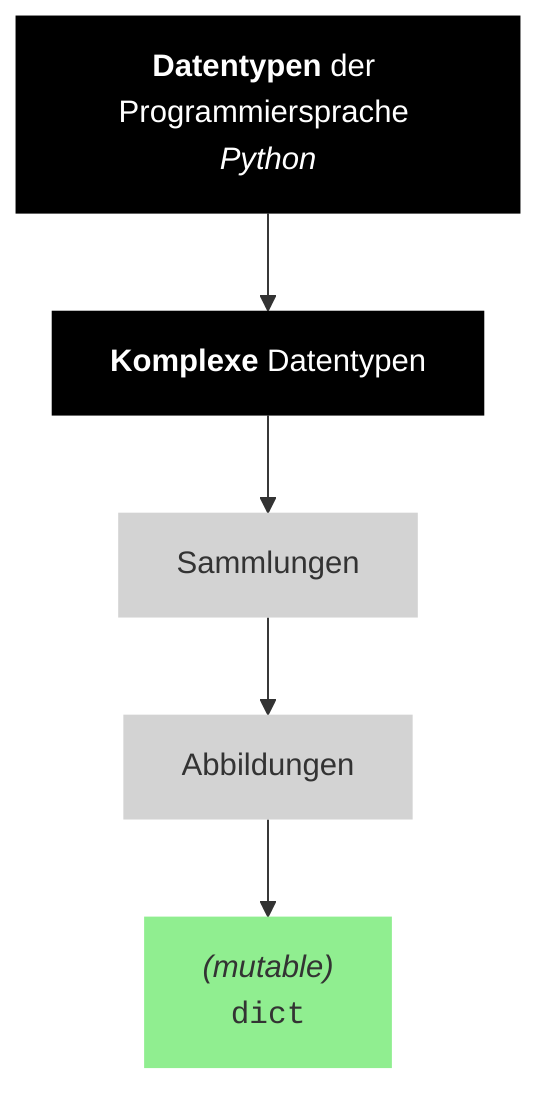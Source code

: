 flowchart TB
    
    Datentypen["<b>Datentypen</b> der Programmiersprache <i>Python</i>"]

    Datentypen --> Komplex["<b>Komplexe</b> Datentypen"]

    Komplex --> Sammlung["Sammlungen"]

    Sammlung --> Abbildung["Abbildungen"]

    Abbildung --> dict["<i>(mutable)</i><br/><code>dict</code>"]

    style Datentypen fill:black,color:white,stroke-width:0px
    style Komplex fill:black,color:white,stroke-width:0px

    style Sammlung fill:lightgray,stroke-width:0px
    style Abbildung fill:lightgray,stroke-width:0px

    style dict fill:lightgreen,stroke-width:0px